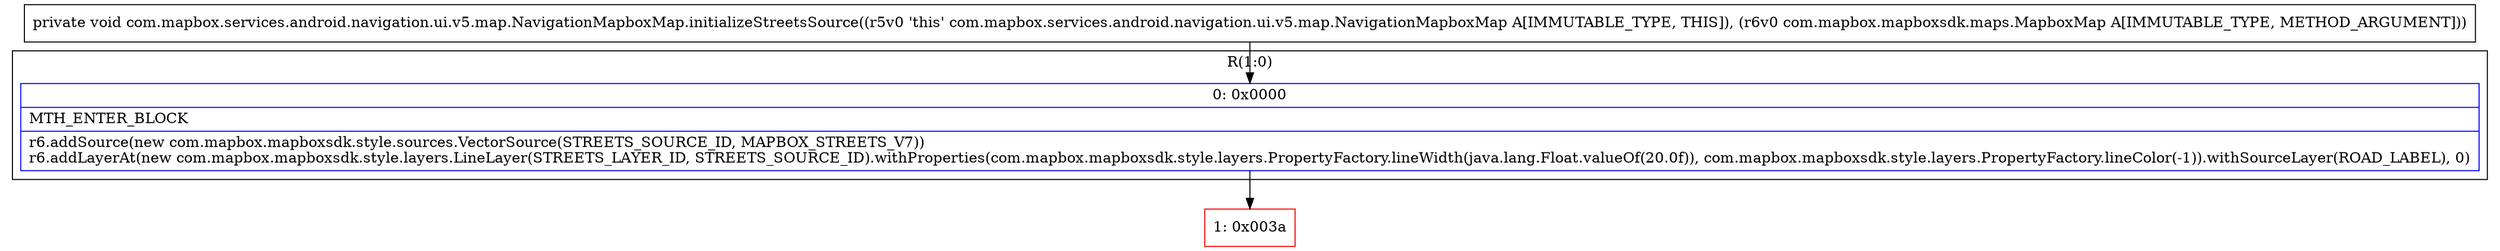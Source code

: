 digraph "CFG forcom.mapbox.services.android.navigation.ui.v5.map.NavigationMapboxMap.initializeStreetsSource(Lcom\/mapbox\/mapboxsdk\/maps\/MapboxMap;)V" {
subgraph cluster_Region_473502851 {
label = "R(1:0)";
node [shape=record,color=blue];
Node_0 [shape=record,label="{0\:\ 0x0000|MTH_ENTER_BLOCK\l|r6.addSource(new com.mapbox.mapboxsdk.style.sources.VectorSource(STREETS_SOURCE_ID, MAPBOX_STREETS_V7))\lr6.addLayerAt(new com.mapbox.mapboxsdk.style.layers.LineLayer(STREETS_LAYER_ID, STREETS_SOURCE_ID).withProperties(com.mapbox.mapboxsdk.style.layers.PropertyFactory.lineWidth(java.lang.Float.valueOf(20.0f)), com.mapbox.mapboxsdk.style.layers.PropertyFactory.lineColor(\-1)).withSourceLayer(ROAD_LABEL), 0)\l}"];
}
Node_1 [shape=record,color=red,label="{1\:\ 0x003a}"];
MethodNode[shape=record,label="{private void com.mapbox.services.android.navigation.ui.v5.map.NavigationMapboxMap.initializeStreetsSource((r5v0 'this' com.mapbox.services.android.navigation.ui.v5.map.NavigationMapboxMap A[IMMUTABLE_TYPE, THIS]), (r6v0 com.mapbox.mapboxsdk.maps.MapboxMap A[IMMUTABLE_TYPE, METHOD_ARGUMENT])) }"];
MethodNode -> Node_0;
Node_0 -> Node_1;
}

